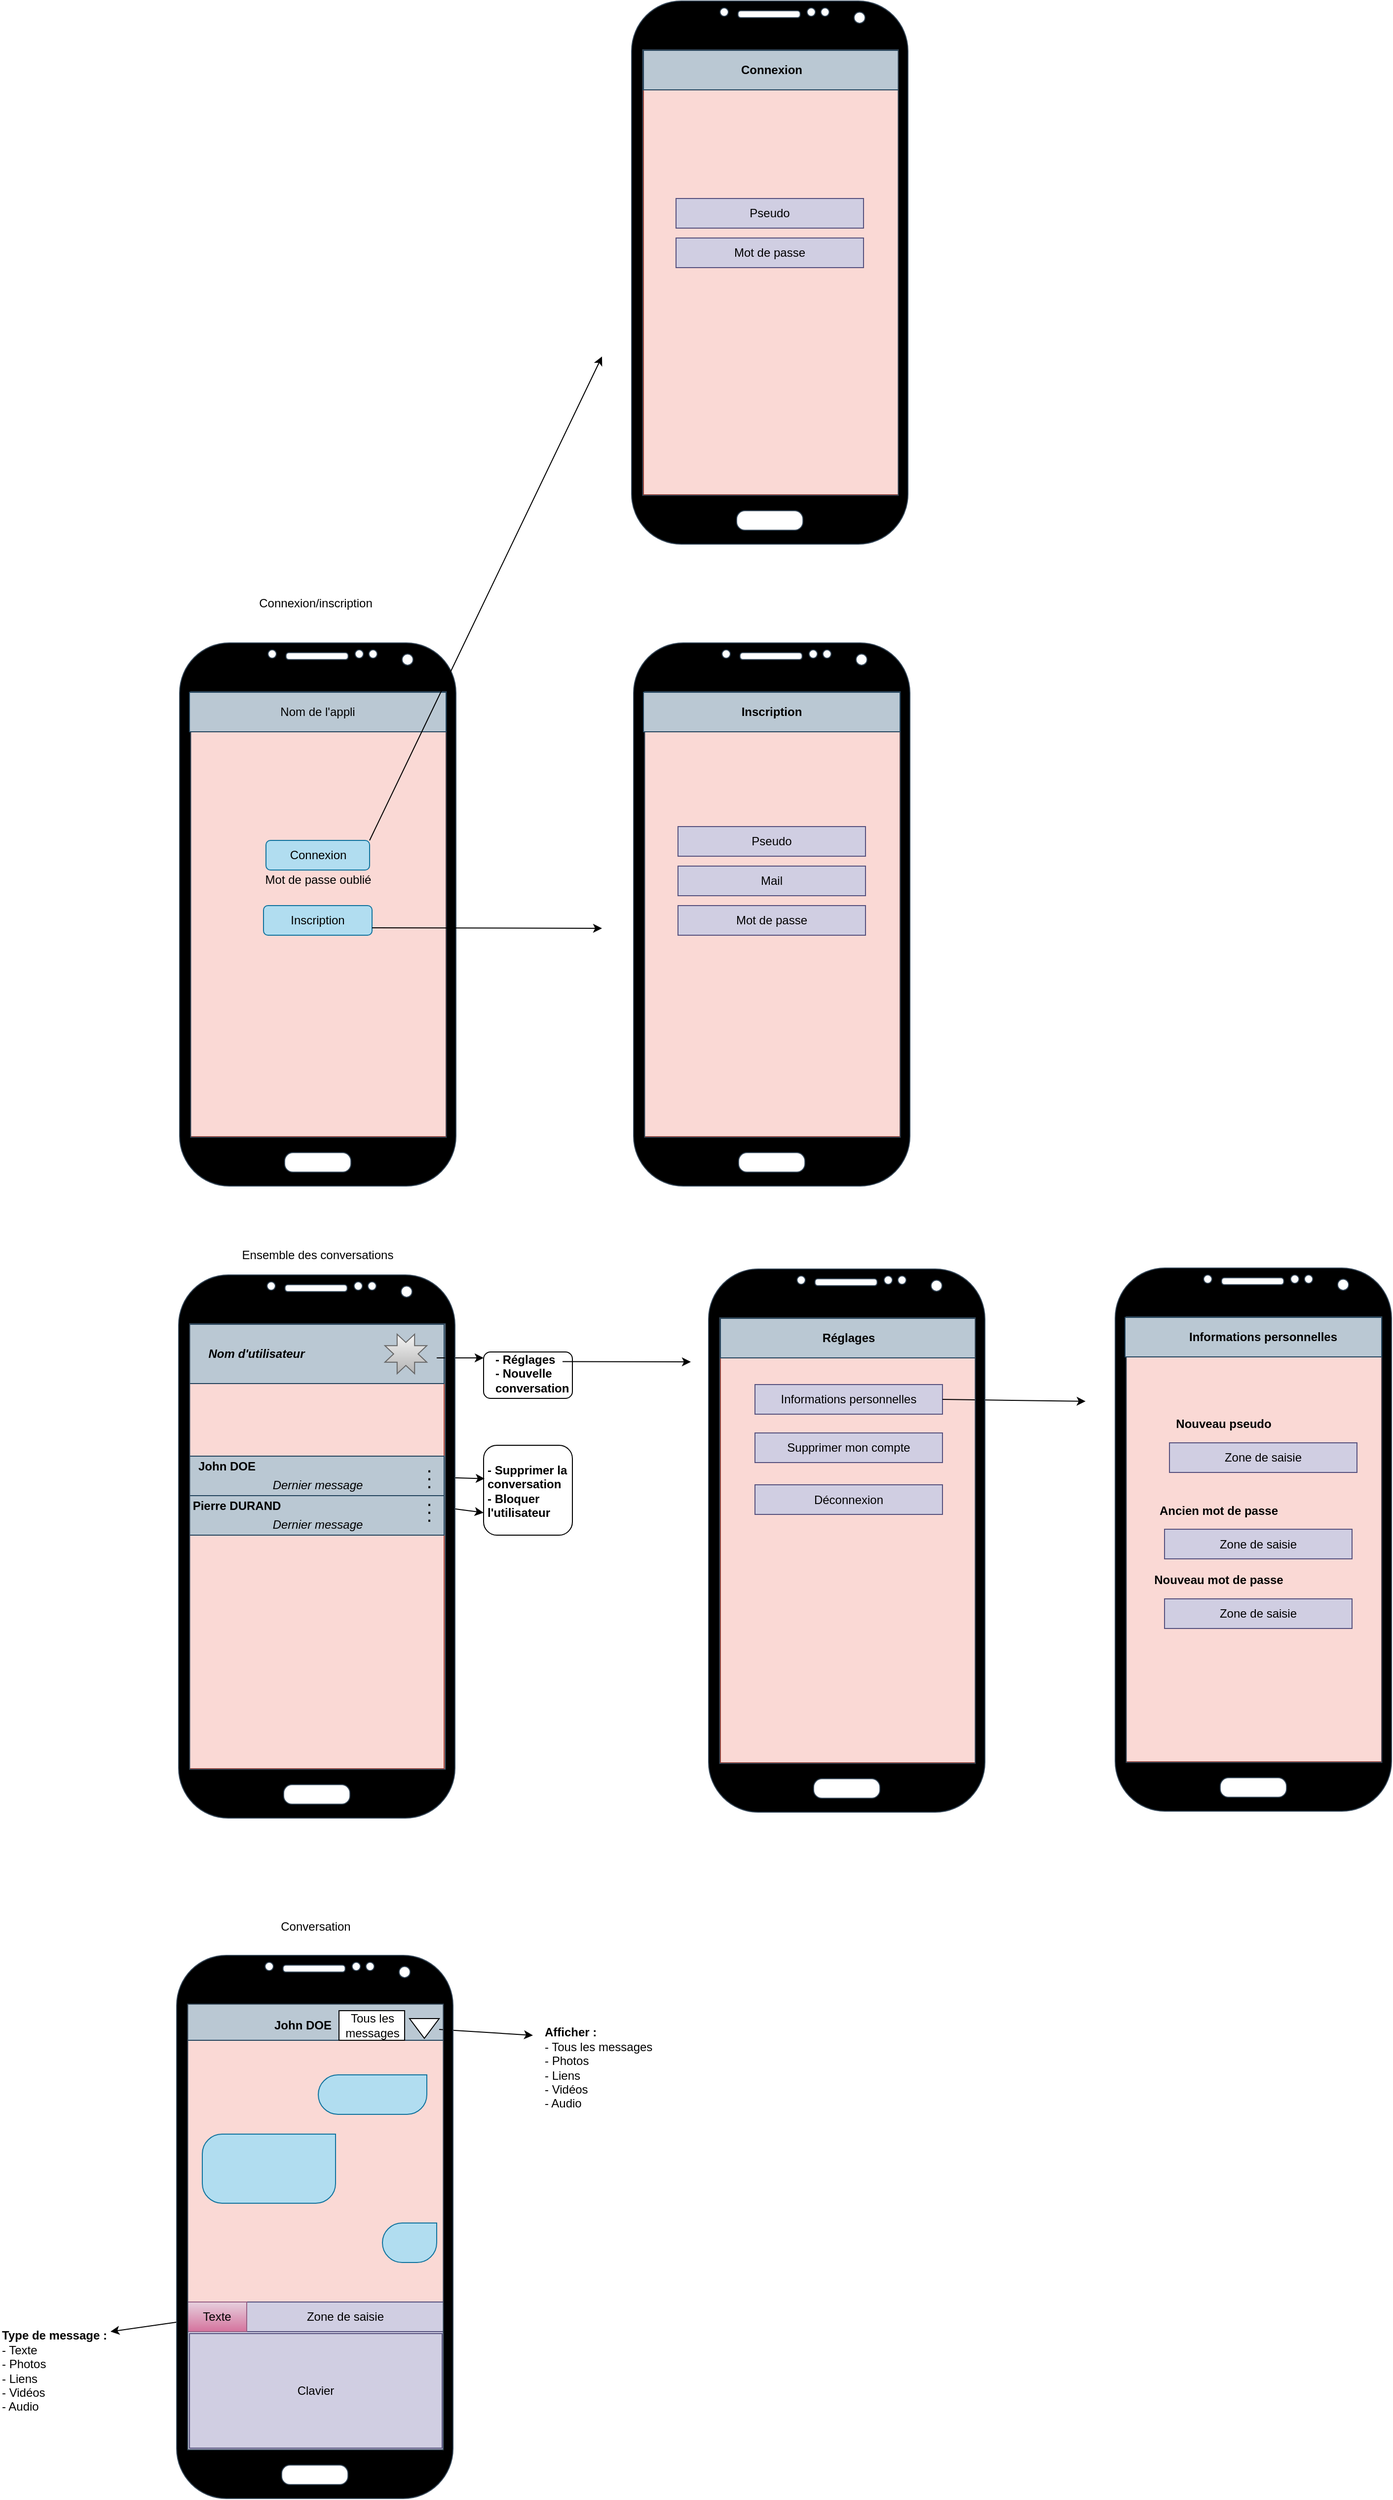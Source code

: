 <mxfile version="15.2.7" type="device"><diagram id="qiKx6DT3-32u1i0_EIaP" name="Page-1"><mxGraphModel dx="1086" dy="1975" grid="1" gridSize="10" guides="1" tooltips="1" connect="1" arrows="1" fold="1" page="1" pageScale="1" pageWidth="827" pageHeight="1169" math="0" shadow="0"><root><mxCell id="0"/><mxCell id="1" parent="0"/><mxCell id="fDx8cpzIvegnMG5BkHER-63" value="" style="rounded=1;whiteSpace=wrap;html=1;" parent="1" vertex="1"><mxGeometry x="1220" y="668" width="90" height="47" as="geometry"/></mxCell><mxCell id="fDx8cpzIvegnMG5BkHER-2" value="" style="rounded=0;whiteSpace=wrap;html=1;fillColor=#fad9d5;strokeColor=#ae4132;" parent="1" vertex="1"><mxGeometry x="920" y="640" width="260" height="450" as="geometry"/></mxCell><mxCell id="fDx8cpzIvegnMG5BkHER-50" value="" style="rounded=0;whiteSpace=wrap;html=1;fillColor=#bac8d3;strokeColor=#23445d;" parent="1" vertex="1"><mxGeometry x="920" y="640" width="260" height="60" as="geometry"/></mxCell><mxCell id="fDx8cpzIvegnMG5BkHER-11" value="" style="rounded=0;whiteSpace=wrap;html=1;fillColor=#bac8d3;strokeColor=#23445d;" parent="1" vertex="1"><mxGeometry x="920" y="773.5" width="260" height="40" as="geometry"/></mxCell><mxCell id="fDx8cpzIvegnMG5BkHER-1" value="" style="rounded=0;whiteSpace=wrap;html=1;fillColor=#fad9d5;strokeColor=#ae4132;" parent="1" vertex="1"><mxGeometry x="922" width="260" height="450" as="geometry"/></mxCell><mxCell id="fDx8cpzIvegnMG5BkHER-3" value="" style="rounded=0;whiteSpace=wrap;html=1;fillColor=#fad9d5;strokeColor=#ae4132;" parent="1" vertex="1"><mxGeometry x="920" y="1330" width="260" height="450" as="geometry"/></mxCell><mxCell id="fDx8cpzIvegnMG5BkHER-4" value="Connexion/inscription" style="text;html=1;strokeColor=none;fillColor=none;align=center;verticalAlign=middle;whiteSpace=wrap;rounded=0;" parent="1" vertex="1"><mxGeometry x="1030" y="-100" width="40" height="20" as="geometry"/></mxCell><mxCell id="fDx8cpzIvegnMG5BkHER-5" value="Ensemble des conversations" style="text;html=1;strokeColor=none;fillColor=none;align=center;verticalAlign=middle;whiteSpace=wrap;rounded=0;" parent="1" vertex="1"><mxGeometry x="957" y="560" width="190" height="20" as="geometry"/></mxCell><mxCell id="fDx8cpzIvegnMG5BkHER-6" value="Conversation" style="text;html=1;strokeColor=none;fillColor=none;align=center;verticalAlign=middle;whiteSpace=wrap;rounded=0;" parent="1" vertex="1"><mxGeometry x="955" y="1240" width="190" height="20" as="geometry"/></mxCell><mxCell id="fDx8cpzIvegnMG5BkHER-7" value="Connexion" style="rounded=1;whiteSpace=wrap;html=1;fillColor=#b1ddf0;strokeColor=#10739e;" parent="1" vertex="1"><mxGeometry x="999.5" y="150" width="105" height="30" as="geometry"/></mxCell><mxCell id="fDx8cpzIvegnMG5BkHER-8" value="Inscription" style="rounded=1;whiteSpace=wrap;html=1;fillColor=#b1ddf0;strokeColor=#10739e;" parent="1" vertex="1"><mxGeometry x="997" y="216" width="110" height="30" as="geometry"/></mxCell><mxCell id="fDx8cpzIvegnMG5BkHER-10" value="&lt;b&gt;John DOE&lt;/b&gt;" style="text;html=1;strokeColor=none;fillColor=none;align=center;verticalAlign=middle;whiteSpace=wrap;rounded=0;" parent="1" vertex="1"><mxGeometry x="920" y="773.5" width="80" height="20" as="geometry"/></mxCell><mxCell id="fDx8cpzIvegnMG5BkHER-12" value="&lt;i&gt;Dernier message&lt;/i&gt;" style="text;html=1;strokeColor=none;fillColor=none;align=center;verticalAlign=middle;whiteSpace=wrap;rounded=0;" parent="1" vertex="1"><mxGeometry x="997" y="792.5" width="110" height="20" as="geometry"/></mxCell><mxCell id="fDx8cpzIvegnMG5BkHER-13" value="" style="rounded=0;whiteSpace=wrap;html=1;fillColor=#bac8d3;strokeColor=#23445d;" parent="1" vertex="1"><mxGeometry x="920" y="813.5" width="260" height="40" as="geometry"/></mxCell><mxCell id="fDx8cpzIvegnMG5BkHER-14" value="&lt;b&gt;Pierre DURAND&lt;/b&gt;" style="text;html=1;strokeColor=none;fillColor=none;align=center;verticalAlign=middle;whiteSpace=wrap;rounded=0;" parent="1" vertex="1"><mxGeometry x="920" y="813.5" width="100" height="20" as="geometry"/></mxCell><mxCell id="fDx8cpzIvegnMG5BkHER-15" value="&lt;i&gt;Dernier message&lt;/i&gt;" style="text;html=1;strokeColor=none;fillColor=none;align=center;verticalAlign=middle;whiteSpace=wrap;rounded=0;" parent="1" vertex="1"><mxGeometry x="997" y="832.5" width="110" height="20" as="geometry"/></mxCell><mxCell id="fDx8cpzIvegnMG5BkHER-19" value="" style="verticalLabelPosition=bottom;verticalAlign=top;html=1;shape=mxgraph.basic.8_point_star;fillColor=#f5f5f5;strokeColor=#666666;gradientColor=#b3b3b3;" parent="1" vertex="1"><mxGeometry x="1120" y="650" width="42.5" height="40" as="geometry"/></mxCell><mxCell id="fDx8cpzIvegnMG5BkHER-20" value="&lt;b&gt;&lt;i&gt;Nom d'utilisateur&lt;/i&gt;&lt;/b&gt;" style="text;html=1;strokeColor=none;fillColor=none;align=center;verticalAlign=middle;whiteSpace=wrap;rounded=0;" parent="1" vertex="1"><mxGeometry x="930" y="660" width="120" height="20" as="geometry"/></mxCell><mxCell id="fDx8cpzIvegnMG5BkHER-24" value="" style="rounded=0;whiteSpace=wrap;html=1;fillColor=#bac8d3;strokeColor=#23445d;" parent="1" vertex="1"><mxGeometry x="920" y="1325" width="260" height="40" as="geometry"/></mxCell><mxCell id="fDx8cpzIvegnMG5BkHER-21" value="&lt;b&gt;John DOE&lt;/b&gt;" style="text;html=1;strokeColor=none;fillColor=none;align=center;verticalAlign=middle;whiteSpace=wrap;rounded=0;" parent="1" vertex="1"><mxGeometry x="997" y="1340" width="80" height="20" as="geometry"/></mxCell><mxCell id="fDx8cpzIvegnMG5BkHER-25" value="" style="verticalLabelPosition=bottom;verticalAlign=top;html=1;shape=mxgraph.basic.three_corner_round_rect;dx=10;rotation=-180;fillColor=#b1ddf0;strokeColor=#10739e;" parent="1" vertex="1"><mxGeometry x="1052.5" y="1400" width="110" height="40" as="geometry"/></mxCell><mxCell id="fDx8cpzIvegnMG5BkHER-26" value="" style="verticalLabelPosition=bottom;verticalAlign=top;html=1;shape=mxgraph.basic.three_corner_round_rect;dx=10;rotation=-180;fillColor=#b1ddf0;strokeColor=#10739e;" parent="1" vertex="1"><mxGeometry x="935" y="1460" width="135" height="70" as="geometry"/></mxCell><mxCell id="fDx8cpzIvegnMG5BkHER-27" value="" style="verticalLabelPosition=bottom;verticalAlign=top;html=1;shape=mxgraph.basic.three_corner_round_rect;dx=10;rotation=-180;fillColor=#b1ddf0;strokeColor=#10739e;" parent="1" vertex="1"><mxGeometry x="1117.5" y="1550" width="55" height="40" as="geometry"/></mxCell><mxCell id="fDx8cpzIvegnMG5BkHER-30" value="Clavier" style="shape=ext;double=1;rounded=0;whiteSpace=wrap;html=1;fillColor=#d0cee2;strokeColor=#56517e;" parent="1" vertex="1"><mxGeometry x="920" y="1660" width="260" height="120" as="geometry"/></mxCell><mxCell id="fDx8cpzIvegnMG5BkHER-31" value="Zone de saisie" style="rounded=0;whiteSpace=wrap;html=1;fillColor=#d0cee2;strokeColor=#56517e;" parent="1" vertex="1"><mxGeometry x="980" y="1630" width="200" height="30" as="geometry"/></mxCell><mxCell id="fDx8cpzIvegnMG5BkHER-34" value="Tous les messages" style="rounded=0;whiteSpace=wrap;html=1;" parent="1" vertex="1"><mxGeometry x="1073.5" y="1335" width="66.5" height="30" as="geometry"/></mxCell><mxCell id="fDx8cpzIvegnMG5BkHER-35" value="" style="html=1;shadow=0;dashed=0;align=center;verticalAlign=middle;shape=mxgraph.arrows2.arrow;dy=0.6;dx=40;direction=south;notch=0;" parent="1" vertex="1"><mxGeometry x="1145" y="1343" width="30" height="20" as="geometry"/></mxCell><mxCell id="fDx8cpzIvegnMG5BkHER-36" value="" style="endArrow=classic;html=1;" parent="1" source="fDx8cpzIvegnMG5BkHER-35" edge="1"><mxGeometry width="50" height="50" relative="1" as="geometry"><mxPoint x="1180" y="1400" as="sourcePoint"/><mxPoint x="1270" y="1360" as="targetPoint"/></mxGeometry></mxCell><mxCell id="fDx8cpzIvegnMG5BkHER-37" value="&lt;b&gt;Afficher :&lt;/b&gt;&amp;nbsp;&lt;br&gt;- Tous les messages&lt;br&gt;- Photos&lt;br&gt;- Liens&lt;br&gt;- Vidéos&lt;br&gt;- Audio" style="text;html=1;strokeColor=none;fillColor=none;align=left;verticalAlign=middle;whiteSpace=wrap;rounded=0;" parent="1" vertex="1"><mxGeometry x="1280" y="1343" width="180" height="100" as="geometry"/></mxCell><mxCell id="fDx8cpzIvegnMG5BkHER-38" value="Texte" style="rounded=0;whiteSpace=wrap;html=1;gradientColor=#d5739d;fillColor=#e6d0de;strokeColor=#996185;" parent="1" vertex="1"><mxGeometry x="920" y="1630" width="60" height="30" as="geometry"/></mxCell><mxCell id="fDx8cpzIvegnMG5BkHER-39" value="" style="endArrow=classic;html=1;" parent="1" edge="1"><mxGeometry width="50" height="50" relative="1" as="geometry"><mxPoint x="912" y="1650" as="sourcePoint"/><mxPoint x="842" y="1660" as="targetPoint"/></mxGeometry></mxCell><mxCell id="fDx8cpzIvegnMG5BkHER-40" value="&lt;b&gt;Type de message :&amp;nbsp;&lt;/b&gt;&lt;br&gt;- Texte&lt;br&gt;- Photos&lt;br&gt;- Liens&lt;br&gt;- Vidéos&lt;br&gt;- Audio" style="text;html=1;strokeColor=none;fillColor=none;align=left;verticalAlign=middle;whiteSpace=wrap;rounded=0;" parent="1" vertex="1"><mxGeometry x="730" y="1650" width="180" height="100" as="geometry"/></mxCell><mxCell id="fDx8cpzIvegnMG5BkHER-41" value="" style="endArrow=classic;html=1;" parent="1" edge="1"><mxGeometry width="50" height="50" relative="1" as="geometry"><mxPoint x="1172.5" y="673.955" as="sourcePoint"/><mxPoint x="1220" y="674" as="targetPoint"/></mxGeometry></mxCell><mxCell id="fDx8cpzIvegnMG5BkHER-42" value="&lt;b&gt;- Réglages&lt;br&gt;- Nouvelle conversation&lt;br&gt;&lt;/b&gt;" style="text;html=1;strokeColor=none;fillColor=none;align=left;verticalAlign=middle;whiteSpace=wrap;rounded=0;" parent="1" vertex="1"><mxGeometry x="1230" y="660" width="80" height="60" as="geometry"/></mxCell><mxCell id="fDx8cpzIvegnMG5BkHER-44" value="" style="rounded=0;whiteSpace=wrap;html=1;fillColor=#fad9d5;strokeColor=#ae4132;" parent="1" vertex="1"><mxGeometry x="1870" y="633" width="260" height="450" as="geometry"/></mxCell><mxCell id="fDx8cpzIvegnMG5BkHER-46" value="Zone de saisie" style="rounded=0;whiteSpace=wrap;html=1;fillColor=#d0cee2;strokeColor=#56517e;" parent="1" vertex="1"><mxGeometry x="1910" y="847.5" width="190" height="30" as="geometry"/></mxCell><mxCell id="fDx8cpzIvegnMG5BkHER-47" value="&lt;b&gt;Ancien mot de passe&lt;/b&gt;" style="text;html=1;strokeColor=none;fillColor=none;align=center;verticalAlign=middle;whiteSpace=wrap;rounded=0;" parent="1" vertex="1"><mxGeometry x="1890" y="818.5" width="150" height="20" as="geometry"/></mxCell><mxCell id="fDx8cpzIvegnMG5BkHER-48" value="Zone de saisie" style="rounded=0;whiteSpace=wrap;html=1;fillColor=#d0cee2;strokeColor=#56517e;" parent="1" vertex="1"><mxGeometry x="1910" y="918" width="190" height="30" as="geometry"/></mxCell><mxCell id="fDx8cpzIvegnMG5BkHER-49" value="&lt;b&gt;Nouveau mot de passe&lt;/b&gt;" style="text;html=1;strokeColor=none;fillColor=none;align=center;verticalAlign=middle;whiteSpace=wrap;rounded=0;" parent="1" vertex="1"><mxGeometry x="1890" y="889" width="150" height="20" as="geometry"/></mxCell><mxCell id="fDx8cpzIvegnMG5BkHER-51" value="" style="rounded=0;whiteSpace=wrap;html=1;fillColor=#fad9d5;strokeColor=#ae4132;" parent="1" vertex="1"><mxGeometry x="1460" y="634" width="260" height="450" as="geometry"/></mxCell><mxCell id="fDx8cpzIvegnMG5BkHER-53" value="Informations personnelles" style="rounded=0;whiteSpace=wrap;html=1;fillColor=#d0cee2;strokeColor=#56517e;" parent="1" vertex="1"><mxGeometry x="1495" y="701" width="190" height="30" as="geometry"/></mxCell><mxCell id="fDx8cpzIvegnMG5BkHER-58" value="" style="endArrow=classic;html=1;exitX=1;exitY=0.5;exitDx=0;exitDy=0;" parent="1" source="fDx8cpzIvegnMG5BkHER-53" edge="1"><mxGeometry width="50" height="50" relative="1" as="geometry"><mxPoint x="1730" y="717.955" as="sourcePoint"/><mxPoint x="1830" y="718" as="targetPoint"/></mxGeometry></mxCell><mxCell id="fDx8cpzIvegnMG5BkHER-60" value="" style="rounded=0;whiteSpace=wrap;html=1;fillColor=#bac8d3;strokeColor=#23445d;" parent="1" vertex="1"><mxGeometry x="1460" y="634" width="260" height="40" as="geometry"/></mxCell><mxCell id="fDx8cpzIvegnMG5BkHER-61" value="&lt;b&gt;Réglages&lt;/b&gt;" style="text;html=1;strokeColor=none;fillColor=none;align=center;verticalAlign=middle;whiteSpace=wrap;rounded=0;" parent="1" vertex="1"><mxGeometry x="1550" y="644" width="80" height="20" as="geometry"/></mxCell><mxCell id="fDx8cpzIvegnMG5BkHER-62" value="" style="endArrow=classic;html=1;" parent="1" edge="1"><mxGeometry width="50" height="50" relative="1" as="geometry"><mxPoint x="1300" y="677.715" as="sourcePoint"/><mxPoint x="1430" y="678" as="targetPoint"/></mxGeometry></mxCell><mxCell id="fDx8cpzIvegnMG5BkHER-64" value="&lt;p style=&quot;line-height: 40%; font-size: 20px;&quot;&gt;.&lt;br style=&quot;font-size: 20px;&quot;&gt;.&lt;br style=&quot;font-size: 20px;&quot;&gt;.&lt;/p&gt;" style="text;html=1;strokeColor=none;fillColor=none;align=center;verticalAlign=middle;whiteSpace=wrap;rounded=0;fontSize=20;" parent="1" vertex="1"><mxGeometry x="1145" y="762" width="40" height="56.5" as="geometry"/></mxCell><mxCell id="fDx8cpzIvegnMG5BkHER-65" value="&lt;p style=&quot;line-height: 40%; font-size: 20px;&quot;&gt;.&lt;br style=&quot;font-size: 20px;&quot;&gt;.&lt;br style=&quot;font-size: 20px;&quot;&gt;.&lt;/p&gt;" style="text;html=1;strokeColor=none;fillColor=none;align=center;verticalAlign=middle;whiteSpace=wrap;rounded=0;fontSize=20;" parent="1" vertex="1"><mxGeometry x="1145" y="795.25" width="40" height="56.5" as="geometry"/></mxCell><mxCell id="fDx8cpzIvegnMG5BkHER-66" value="" style="rounded=1;whiteSpace=wrap;html=1;" parent="1" vertex="1"><mxGeometry x="1220" y="762.5" width="90" height="91" as="geometry"/></mxCell><mxCell id="fDx8cpzIvegnMG5BkHER-67" value="" style="endArrow=classic;html=1;exitX=1;exitY=0;exitDx=0;exitDy=0;entryX=0.012;entryY=0.371;entryDx=0;entryDy=0;entryPerimeter=0;" parent="1" source="fDx8cpzIvegnMG5BkHER-65" target="fDx8cpzIvegnMG5BkHER-66" edge="1"><mxGeometry width="50" height="50" relative="1" as="geometry"><mxPoint x="1182.5" y="683.955" as="sourcePoint"/><mxPoint x="1230" y="684" as="targetPoint"/></mxGeometry></mxCell><mxCell id="fDx8cpzIvegnMG5BkHER-68" value="" style="endArrow=classic;html=1;entryX=0;entryY=0.75;entryDx=0;entryDy=0;" parent="1" source="fDx8cpzIvegnMG5BkHER-65" target="fDx8cpzIvegnMG5BkHER-66" edge="1"><mxGeometry width="50" height="50" relative="1" as="geometry"><mxPoint x="1195" y="805.25" as="sourcePoint"/><mxPoint x="1231.08" y="806.437" as="targetPoint"/></mxGeometry></mxCell><mxCell id="fDx8cpzIvegnMG5BkHER-69" value="&lt;b&gt;- Supprimer la conversation&lt;br&gt;- Bloquer l'utilisateur&lt;br&gt;&lt;/b&gt;" style="text;html=1;strokeColor=none;fillColor=none;align=left;verticalAlign=middle;whiteSpace=wrap;rounded=0;" parent="1" vertex="1"><mxGeometry x="1222" y="773.5" width="120" height="70" as="geometry"/></mxCell><mxCell id="fDx8cpzIvegnMG5BkHER-70" value="" style="verticalLabelPosition=bottom;verticalAlign=top;html=1;shadow=0;dashed=0;strokeWidth=1;shape=mxgraph.android.phone2;strokeColor=#314354;fontSize=20;fillColor=#000000;fontColor=#ffffff;" parent="1" vertex="1"><mxGeometry x="912" y="-50" width="280" height="550" as="geometry"/></mxCell><mxCell id="fDx8cpzIvegnMG5BkHER-72" value="" style="verticalLabelPosition=bottom;verticalAlign=top;html=1;shadow=0;dashed=0;strokeWidth=1;shape=mxgraph.android.phone2;strokeColor=#314354;fontSize=20;fillColor=#000000;fontColor=#ffffff;" parent="1" vertex="1"><mxGeometry x="911" y="590" width="280" height="550" as="geometry"/></mxCell><mxCell id="fDx8cpzIvegnMG5BkHER-74" value="" style="verticalLabelPosition=bottom;verticalAlign=top;html=1;shadow=0;dashed=0;strokeWidth=1;shape=mxgraph.android.phone2;strokeColor=#314354;fontSize=20;fillColor=#000000;fontColor=#ffffff;" parent="1" vertex="1"><mxGeometry x="1860" y="583" width="280" height="550" as="geometry"/></mxCell><mxCell id="fDx8cpzIvegnMG5BkHER-75" value="" style="verticalLabelPosition=bottom;verticalAlign=top;html=1;shadow=0;dashed=0;strokeWidth=1;shape=mxgraph.android.phone2;strokeColor=#314354;fontSize=20;fillColor=#000000;fontColor=#ffffff;" parent="1" vertex="1"><mxGeometry x="1448" y="584" width="280" height="550" as="geometry"/></mxCell><mxCell id="fDx8cpzIvegnMG5BkHER-77" value="" style="verticalLabelPosition=bottom;verticalAlign=top;html=1;shadow=0;dashed=0;strokeWidth=1;shape=mxgraph.android.phone2;strokeColor=#314354;fontSize=20;fillColor=#000000;fontColor=#ffffff;" parent="1" vertex="1"><mxGeometry x="909" y="1279" width="280" height="550" as="geometry"/></mxCell><mxCell id="fDx8cpzIvegnMG5BkHER-78" value="Nom de l'appli" style="rounded=0;whiteSpace=wrap;html=1;fillColor=#bac8d3;strokeColor=#23445d;" parent="1" vertex="1"><mxGeometry x="922" width="260" height="40" as="geometry"/></mxCell><mxCell id="fDx8cpzIvegnMG5BkHER-79" value="" style="rounded=0;whiteSpace=wrap;html=1;fillColor=#fad9d5;strokeColor=#ae4132;" parent="1" vertex="1"><mxGeometry x="1382" width="260" height="450" as="geometry"/></mxCell><mxCell id="fDx8cpzIvegnMG5BkHER-85" value="" style="rounded=0;whiteSpace=wrap;html=1;fillColor=#fad9d5;strokeColor=#ae4132;" parent="1" vertex="1"><mxGeometry x="1382" y="-650" width="260" height="450" as="geometry"/></mxCell><mxCell id="fDx8cpzIvegnMG5BkHER-86" value="Pseudo" style="rounded=0;whiteSpace=wrap;html=1;fillColor=#d0cee2;strokeColor=#56517e;" parent="1" vertex="1"><mxGeometry x="1415" y="-500" width="190" height="30" as="geometry"/></mxCell><mxCell id="fDx8cpzIvegnMG5BkHER-88" value="" style="rounded=0;whiteSpace=wrap;html=1;fillColor=#bac8d3;strokeColor=#23445d;" parent="1" vertex="1"><mxGeometry x="1382" y="-650" width="260" height="40" as="geometry"/></mxCell><mxCell id="fDx8cpzIvegnMG5BkHER-89" value="&lt;b&gt;Connexion&lt;/b&gt;" style="text;html=1;strokeColor=none;fillColor=none;align=center;verticalAlign=middle;whiteSpace=wrap;rounded=0;" parent="1" vertex="1"><mxGeometry x="1472" y="-640" width="80" height="20" as="geometry"/></mxCell><mxCell id="fDx8cpzIvegnMG5BkHER-90" value="" style="verticalLabelPosition=bottom;verticalAlign=top;html=1;shadow=0;dashed=0;strokeWidth=1;shape=mxgraph.android.phone2;strokeColor=#314354;fontSize=20;fillColor=#000000;fontColor=#ffffff;" parent="1" vertex="1"><mxGeometry x="1372" y="-50" width="280" height="550" as="geometry"/></mxCell><mxCell id="fDx8cpzIvegnMG5BkHER-91" value="" style="verticalLabelPosition=bottom;verticalAlign=top;html=1;shadow=0;dashed=0;strokeWidth=1;shape=mxgraph.android.phone2;strokeColor=#314354;fontSize=20;fillColor=#000000;fontColor=#ffffff;" parent="1" vertex="1"><mxGeometry x="1370" y="-700" width="280" height="550" as="geometry"/></mxCell><mxCell id="fDx8cpzIvegnMG5BkHER-92" value="" style="endArrow=classic;html=1;exitX=1;exitY=0;exitDx=0;exitDy=0;" parent="1" source="fDx8cpzIvegnMG5BkHER-7" edge="1"><mxGeometry width="50" height="50" relative="1" as="geometry"><mxPoint x="1310" y="687.715" as="sourcePoint"/><mxPoint x="1340" y="-340" as="targetPoint"/></mxGeometry></mxCell><mxCell id="fDx8cpzIvegnMG5BkHER-93" value="" style="endArrow=classic;html=1;exitX=1;exitY=0.75;exitDx=0;exitDy=0;" parent="1" source="fDx8cpzIvegnMG5BkHER-8" edge="1"><mxGeometry width="50" height="50" relative="1" as="geometry"><mxPoint x="1114.5" y="160" as="sourcePoint"/><mxPoint x="1340" y="239" as="targetPoint"/></mxGeometry></mxCell><mxCell id="fDx8cpzIvegnMG5BkHER-94" value="" style="rounded=0;whiteSpace=wrap;html=1;fillColor=#bac8d3;strokeColor=#23445d;" parent="1" vertex="1"><mxGeometry x="1382" width="260" height="40" as="geometry"/></mxCell><mxCell id="fDx8cpzIvegnMG5BkHER-95" value="&lt;b&gt;Inscription&lt;/b&gt;" style="text;html=1;strokeColor=none;fillColor=none;align=center;verticalAlign=middle;whiteSpace=wrap;rounded=0;" parent="1" vertex="1"><mxGeometry x="1472" y="10" width="80" height="20" as="geometry"/></mxCell><mxCell id="fDx8cpzIvegnMG5BkHER-96" value="Mot de passe" style="rounded=0;whiteSpace=wrap;html=1;fillColor=#d0cee2;strokeColor=#56517e;" parent="1" vertex="1"><mxGeometry x="1415" y="-460" width="190" height="30" as="geometry"/></mxCell><mxCell id="fDx8cpzIvegnMG5BkHER-100" value="Pseudo" style="rounded=0;whiteSpace=wrap;html=1;fillColor=#d0cee2;strokeColor=#56517e;" parent="1" vertex="1"><mxGeometry x="1417" y="136" width="190" height="30" as="geometry"/></mxCell><mxCell id="fDx8cpzIvegnMG5BkHER-101" value="Mot de passe" style="rounded=0;whiteSpace=wrap;html=1;fillColor=#d0cee2;strokeColor=#56517e;" parent="1" vertex="1"><mxGeometry x="1417" y="216" width="190" height="30" as="geometry"/></mxCell><mxCell id="fDx8cpzIvegnMG5BkHER-102" value="Mail" style="rounded=0;whiteSpace=wrap;html=1;fillColor=#d0cee2;strokeColor=#56517e;" parent="1" vertex="1"><mxGeometry x="1417" y="176" width="190" height="30" as="geometry"/></mxCell><mxCell id="fDx8cpzIvegnMG5BkHER-103" value="" style="rounded=0;whiteSpace=wrap;html=1;fillColor=#bac8d3;strokeColor=#23445d;" parent="1" vertex="1"><mxGeometry x="1870" y="633" width="260" height="40" as="geometry"/></mxCell><mxCell id="fDx8cpzIvegnMG5BkHER-104" value="&lt;b&gt;Informations personnelles&lt;/b&gt;" style="text;html=1;strokeColor=none;fillColor=none;align=center;verticalAlign=middle;whiteSpace=wrap;rounded=0;" parent="1" vertex="1"><mxGeometry x="1920" y="643" width="180" height="20" as="geometry"/></mxCell><mxCell id="fDx8cpzIvegnMG5BkHER-105" value="Supprimer mon compte" style="rounded=0;whiteSpace=wrap;html=1;fillColor=#d0cee2;strokeColor=#56517e;" parent="1" vertex="1"><mxGeometry x="1495" y="750" width="190" height="30" as="geometry"/></mxCell><mxCell id="fDx8cpzIvegnMG5BkHER-106" value="Zone de saisie" style="rounded=0;whiteSpace=wrap;html=1;fillColor=#d0cee2;strokeColor=#56517e;" parent="1" vertex="1"><mxGeometry x="1915" y="760" width="190" height="30" as="geometry"/></mxCell><mxCell id="fDx8cpzIvegnMG5BkHER-107" value="&lt;b&gt;Nouveau pseudo&lt;/b&gt;" style="text;html=1;strokeColor=none;fillColor=none;align=center;verticalAlign=middle;whiteSpace=wrap;rounded=0;" parent="1" vertex="1"><mxGeometry x="1895" y="731" width="150" height="20" as="geometry"/></mxCell><mxCell id="fDx8cpzIvegnMG5BkHER-108" value="Déconnexion" style="rounded=0;whiteSpace=wrap;html=1;fillColor=#d0cee2;strokeColor=#56517e;" parent="1" vertex="1"><mxGeometry x="1495" y="802.5" width="190" height="30" as="geometry"/></mxCell><mxCell id="Iv_HlE3ZuxOOt4oHNs0Y-1" value="Mot de passe oublié" style="text;html=1;strokeColor=none;fillColor=none;align=center;verticalAlign=middle;whiteSpace=wrap;rounded=0;" vertex="1" parent="1"><mxGeometry x="989.5" y="180" width="125" height="20" as="geometry"/></mxCell></root></mxGraphModel></diagram></mxfile>